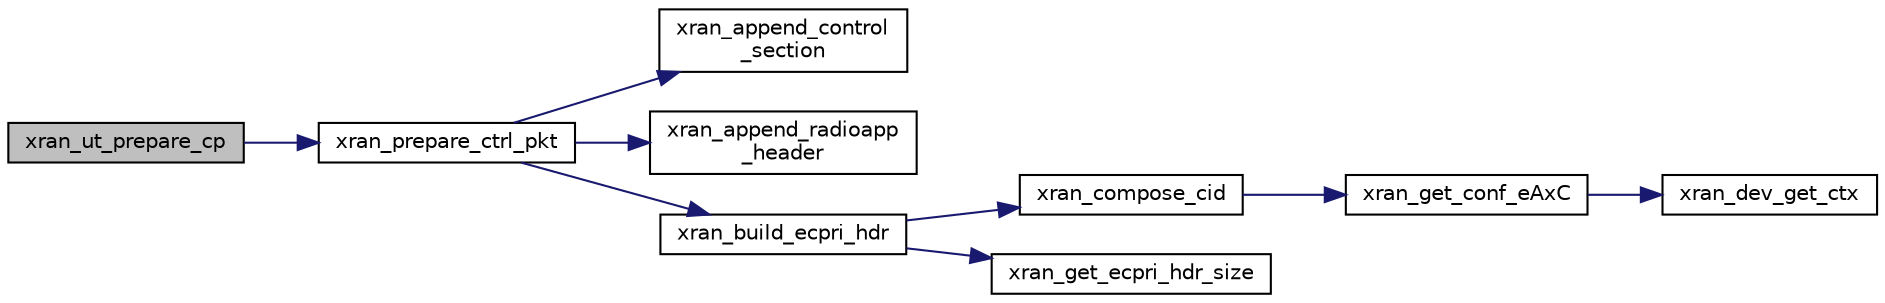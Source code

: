 digraph "xran_ut_prepare_cp"
{
 // LATEX_PDF_SIZE
  edge [fontname="Helvetica",fontsize="10",labelfontname="Helvetica",labelfontsize="10"];
  node [fontname="Helvetica",fontsize="10",shape=record];
  rankdir="LR";
  Node1 [label="xran_ut_prepare_cp",height=0.2,width=0.4,color="black", fillcolor="grey75", style="filled", fontcolor="black",tooltip=" "];
  Node1 -> Node2 [color="midnightblue",fontsize="10",style="solid",fontname="Helvetica"];
  Node2 [label="xran_prepare_ctrl_pkt",height=0.2,width=0.4,color="black", fillcolor="white", style="filled",URL="$xran__cp__api_8h.html#af9eb550e92ea270af41b4b6bcda363db",tooltip="Create a C-Plane packet Transport layer fragmentation is not supported."];
  Node2 -> Node3 [color="midnightblue",fontsize="10",style="solid",fontname="Helvetica"];
  Node3 [label="xran_append_control\l_section",height=0.2,width=0.4,color="black", fillcolor="white", style="filled",URL="$xran__cp__api_8c.html#ad50ae862f0707dab5e7b8e6a774fd225",tooltip="add sections to C-Plane packet Section type 1 and 3 are supported."];
  Node2 -> Node4 [color="midnightblue",fontsize="10",style="solid",fontname="Helvetica"];
  Node4 [label="xran_append_radioapp\l_header",height=0.2,width=0.4,color="black", fillcolor="white", style="filled",URL="$xran__cp__api_8c.html#a1261c107d1103c8bd1b3376db4aa7951",tooltip="add a radio application header in a C-Plane packet"];
  Node2 -> Node5 [color="midnightblue",fontsize="10",style="solid",fontname="Helvetica"];
  Node5 [label="xran_build_ecpri_hdr",height=0.2,width=0.4,color="black", fillcolor="white", style="filled",URL="$xran__transport_8h.html#aa21387dfaba47c2046d4a05f50cfc768",tooltip="Build ECPRI header and returns added length."];
  Node5 -> Node6 [color="midnightblue",fontsize="10",style="solid",fontname="Helvetica"];
  Node6 [label="xran_compose_cid",height=0.2,width=0.4,color="black", fillcolor="white", style="filled",URL="$xran__transport_8c.html#ae834080139ba785f1a3ac5781bf2ec88",tooltip="Compose ecpriRtcid/ecpriPcid."];
  Node6 -> Node7 [color="midnightblue",fontsize="10",style="solid",fontname="Helvetica"];
  Node7 [label="xran_get_conf_eAxC",height=0.2,width=0.4,color="black", fillcolor="white", style="filled",URL="$xran__common_8h.html#a761e3947dcc547008a12a9cca10b1ea0",tooltip="Get the configuration of eAxC ID."];
  Node7 -> Node8 [color="midnightblue",fontsize="10",style="solid",fontname="Helvetica"];
  Node8 [label="xran_dev_get_ctx",height=0.2,width=0.4,color="black", fillcolor="white", style="filled",URL="$xran__main_8c.html#aa09e72e94d2a1d891e86f4c09b0f8b21",tooltip=" "];
  Node5 -> Node9 [color="midnightblue",fontsize="10",style="solid",fontname="Helvetica"];
  Node9 [label="xran_get_ecpri_hdr_size",height=0.2,width=0.4,color="black", fillcolor="white", style="filled",URL="$xran__transport_8c.html#a0f378609208ec66467c58f0702ced85c",tooltip="return eCPRI header size without eCPRI common header"];
}
